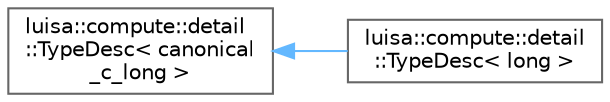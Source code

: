 digraph "类继承关系图"
{
 // LATEX_PDF_SIZE
  bgcolor="transparent";
  edge [fontname=Helvetica,fontsize=10,labelfontname=Helvetica,labelfontsize=10];
  node [fontname=Helvetica,fontsize=10,shape=box,height=0.2,width=0.4];
  rankdir="LR";
  Node0 [id="Node000000",label="luisa::compute::detail\l::TypeDesc\< canonical\l_c_long \>",height=0.2,width=0.4,color="grey40", fillcolor="white", style="filled",URL="$structluisa_1_1compute_1_1detail_1_1_type_desc.html",tooltip=" "];
  Node0 -> Node1 [id="edge1361_Node000000_Node000001",dir="back",color="steelblue1",style="solid",tooltip=" "];
  Node1 [id="Node000001",label="luisa::compute::detail\l::TypeDesc\< long \>",height=0.2,width=0.4,color="grey40", fillcolor="white", style="filled",URL="$structluisa_1_1compute_1_1detail_1_1_type_desc_3_01long_01_4.html",tooltip=" "];
}
